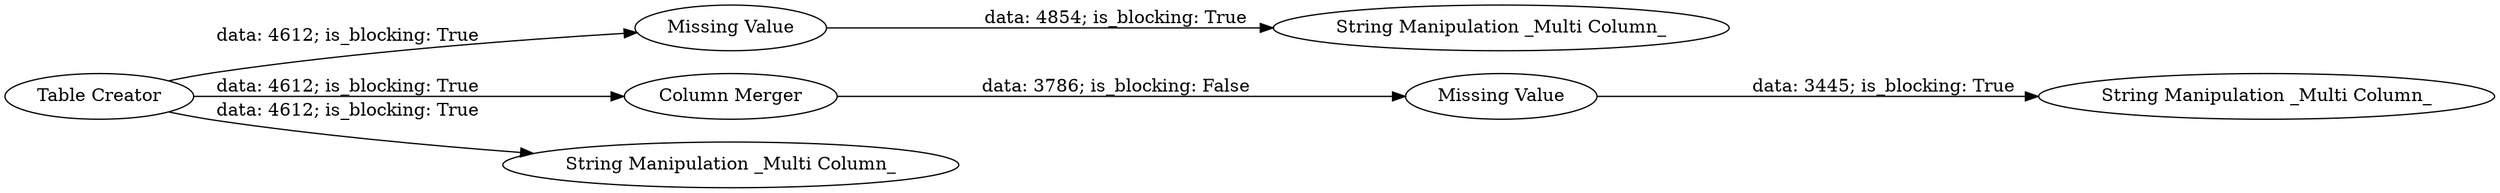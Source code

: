 digraph {
	"-9082364180697999572_6" [label="Missing Value"]
	"-9082364180697999572_7" [label="String Manipulation _Multi Column_"]
	"-9082364180697999572_12" [label="Missing Value"]
	"-9082364180697999572_10" [label="Column Merger"]
	"-9082364180697999572_1" [label="Table Creator"]
	"-9082364180697999572_2" [label="String Manipulation _Multi Column_"]
	"-9082364180697999572_11" [label="String Manipulation _Multi Column_"]
	"-9082364180697999572_1" -> "-9082364180697999572_6" [label="data: 4612; is_blocking: True"]
	"-9082364180697999572_12" -> "-9082364180697999572_11" [label="data: 3445; is_blocking: True"]
	"-9082364180697999572_10" -> "-9082364180697999572_12" [label="data: 3786; is_blocking: False"]
	"-9082364180697999572_1" -> "-9082364180697999572_10" [label="data: 4612; is_blocking: True"]
	"-9082364180697999572_1" -> "-9082364180697999572_2" [label="data: 4612; is_blocking: True"]
	"-9082364180697999572_6" -> "-9082364180697999572_7" [label="data: 4854; is_blocking: True"]
	rankdir=LR
}

